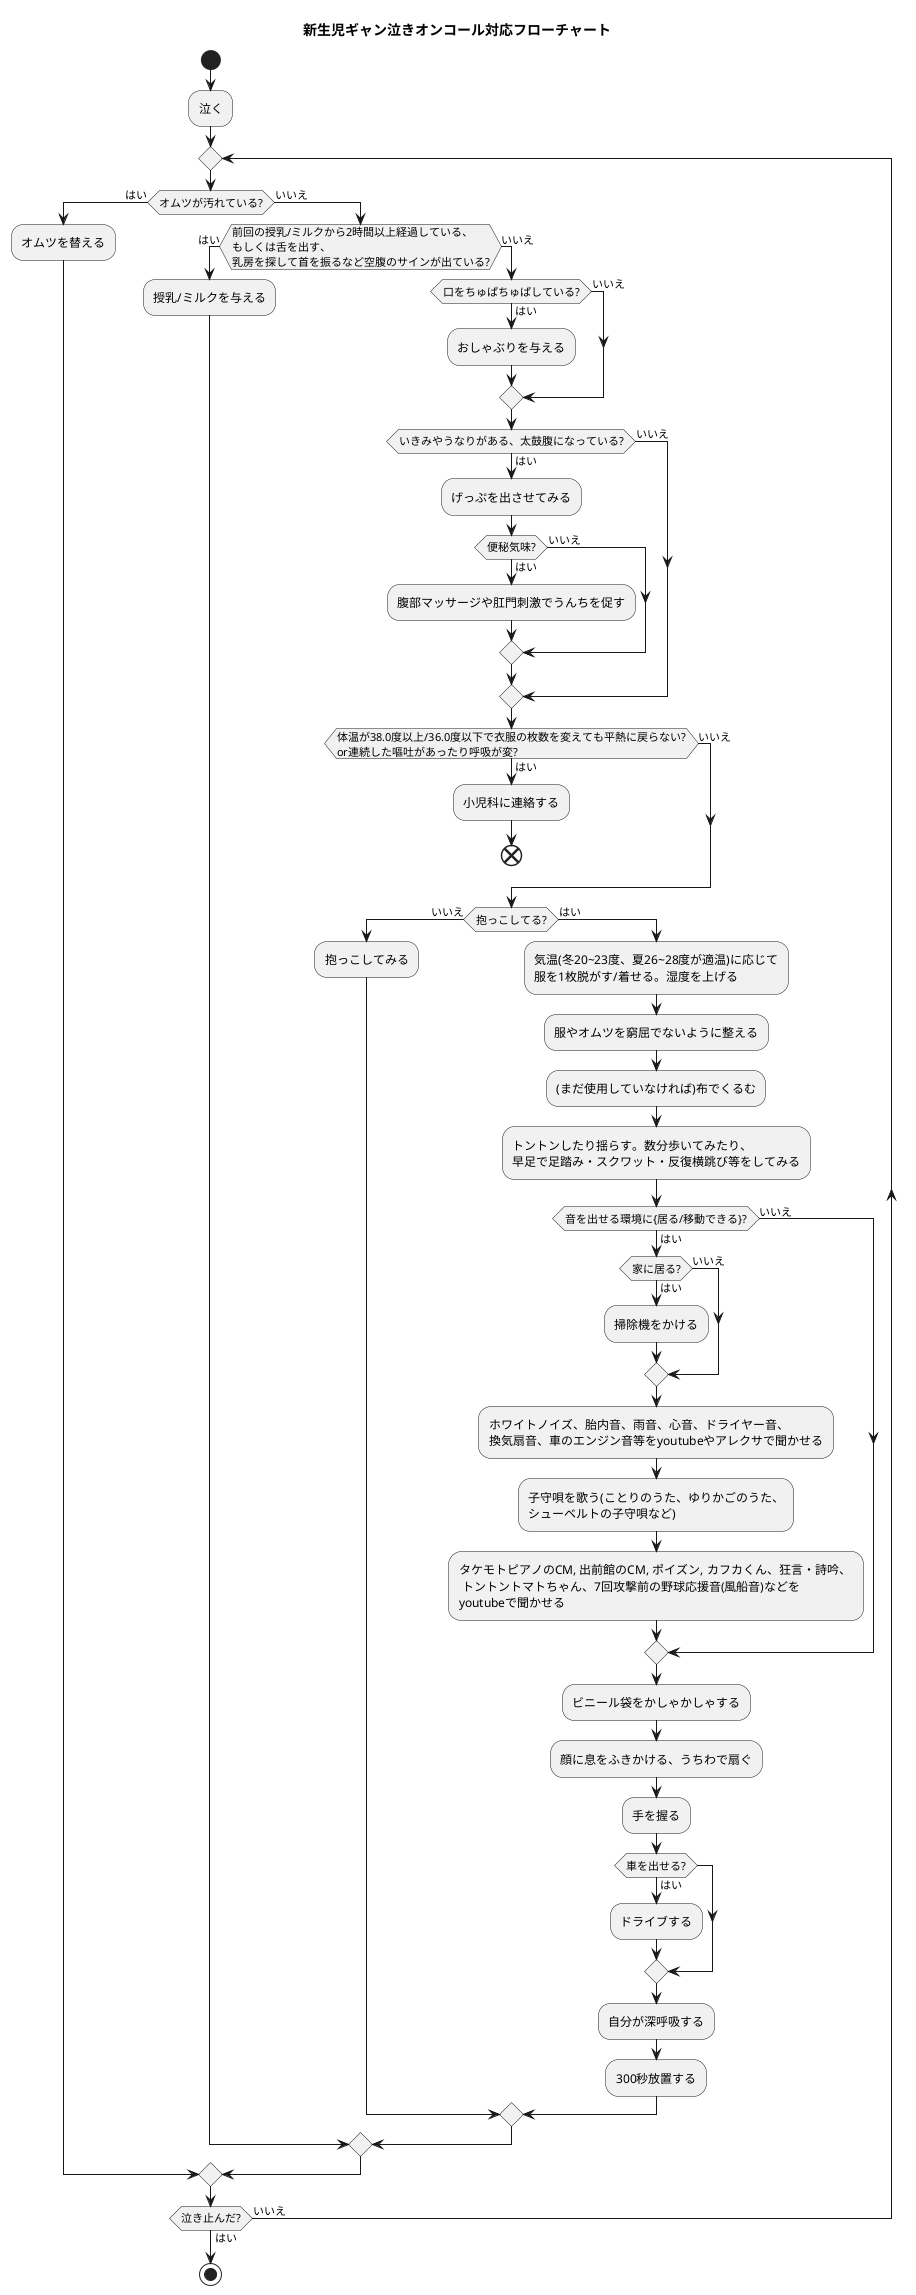 @startuml

title 新生児ギャン泣きオンコール対応フローチャート
start

:泣く;

repeat;
  if (オムツが汚れている?) then (はい)
    :オムツを替える;
  else (いいえ)
    if (前回の授乳/ミルクから2時間以上経過している、\nもしくは舌を出す、\n乳房を探して首を振るなど空腹のサインが出ている?) then (はい)
      :授乳/ミルクを与える;
    else (いいえ)
      if (口をちゅぱちゅぱしている?) then (はい)
        :おしゃぶりを与える;
      else (いいえ)
      endif
      if (いきみやうなりがある、太鼓腹になっている?) then (はい)
        :げっぷを出させてみる;
        if (便秘気味?) then (はい)
          :腹部マッサージや肛門刺激でうんちを促す;
        else (いいえ)
        endif
      else (いいえ)
      endif
      if (体温が38.0度以上/36.0度以下で衣服の枚数を変えても平熱に戻らない?\nor連続した嘔吐があったり呼吸が変?) then (はい)
        :小児科に連絡する;
        end
      else (いいえ)
      endif
      if (抱っこしてる?) then (いいえ)
        :抱っこしてみる;
      else (はい)
        :気温(冬20~23度、夏26~28度が適温)に応じて\n服を1枚脱がす/着せる。湿度を上げる;
        :服やオムツを窮屈でないように整える;
        :(まだ使用していなければ)布でくるむ;
        :トントンしたり揺らす。数分歩いてみたり、\n早足で足踏み・スクワット・反復横跳び等をしてみる;
        if (音を出せる環境に{居る/移動できる}?) then (はい)
          if (家に居る?) then (はい)
            :掃除機をかける;
          else (いいえ)
          endif
          :ホワイトノイズ、胎内音、雨音、心音、ドライヤー音、\n換気扇音、車のエンジン音等をyoutubeやアレクサで聞かせる;
          :子守唄を歌う(ことりのうた、ゆりかごのうた、\nシューベルトの子守唄など);
          :タケモトピアノのCM, 出前館のCM, ポイズン, カフカくん、狂言・詩吟、 \n トントントマトちゃん、7回攻撃前の野球応援音(風船音)などを\nyoutubeで聞かせる;
        else (いいえ)
        endif
        :ビニール袋をかしゃかしゃする;
        :顔に息をふきかける、うちわで扇ぐ;
        :手を握る;
        if (車を出せる?) then (はい)
          :ドライブする;
        endif
        :自分が深呼吸する;
        :300秒放置する;
      endif
    endif
  endif
repeat while (泣き止んだ?) is (いいえ) not (はい)

stop

@enduml